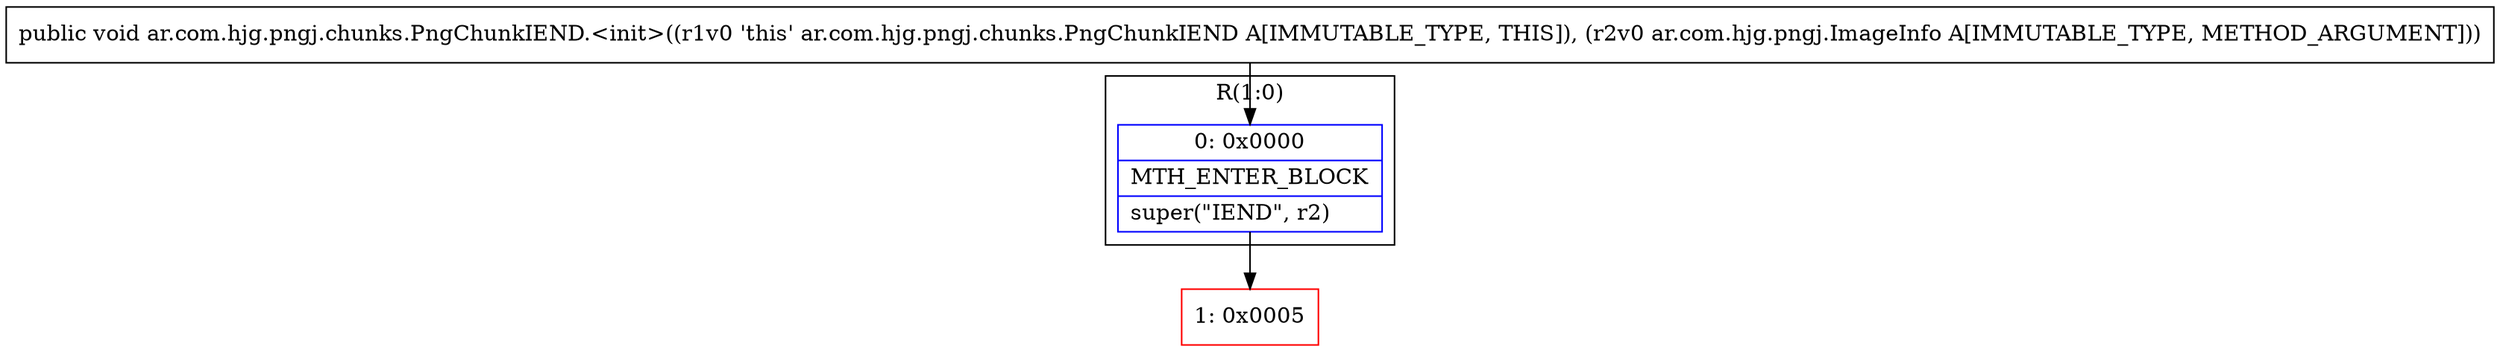 digraph "CFG forar.com.hjg.pngj.chunks.PngChunkIEND.\<init\>(Lar\/com\/hjg\/pngj\/ImageInfo;)V" {
subgraph cluster_Region_1258681361 {
label = "R(1:0)";
node [shape=record,color=blue];
Node_0 [shape=record,label="{0\:\ 0x0000|MTH_ENTER_BLOCK\l|super(\"IEND\", r2)\l}"];
}
Node_1 [shape=record,color=red,label="{1\:\ 0x0005}"];
MethodNode[shape=record,label="{public void ar.com.hjg.pngj.chunks.PngChunkIEND.\<init\>((r1v0 'this' ar.com.hjg.pngj.chunks.PngChunkIEND A[IMMUTABLE_TYPE, THIS]), (r2v0 ar.com.hjg.pngj.ImageInfo A[IMMUTABLE_TYPE, METHOD_ARGUMENT])) }"];
MethodNode -> Node_0;
Node_0 -> Node_1;
}

